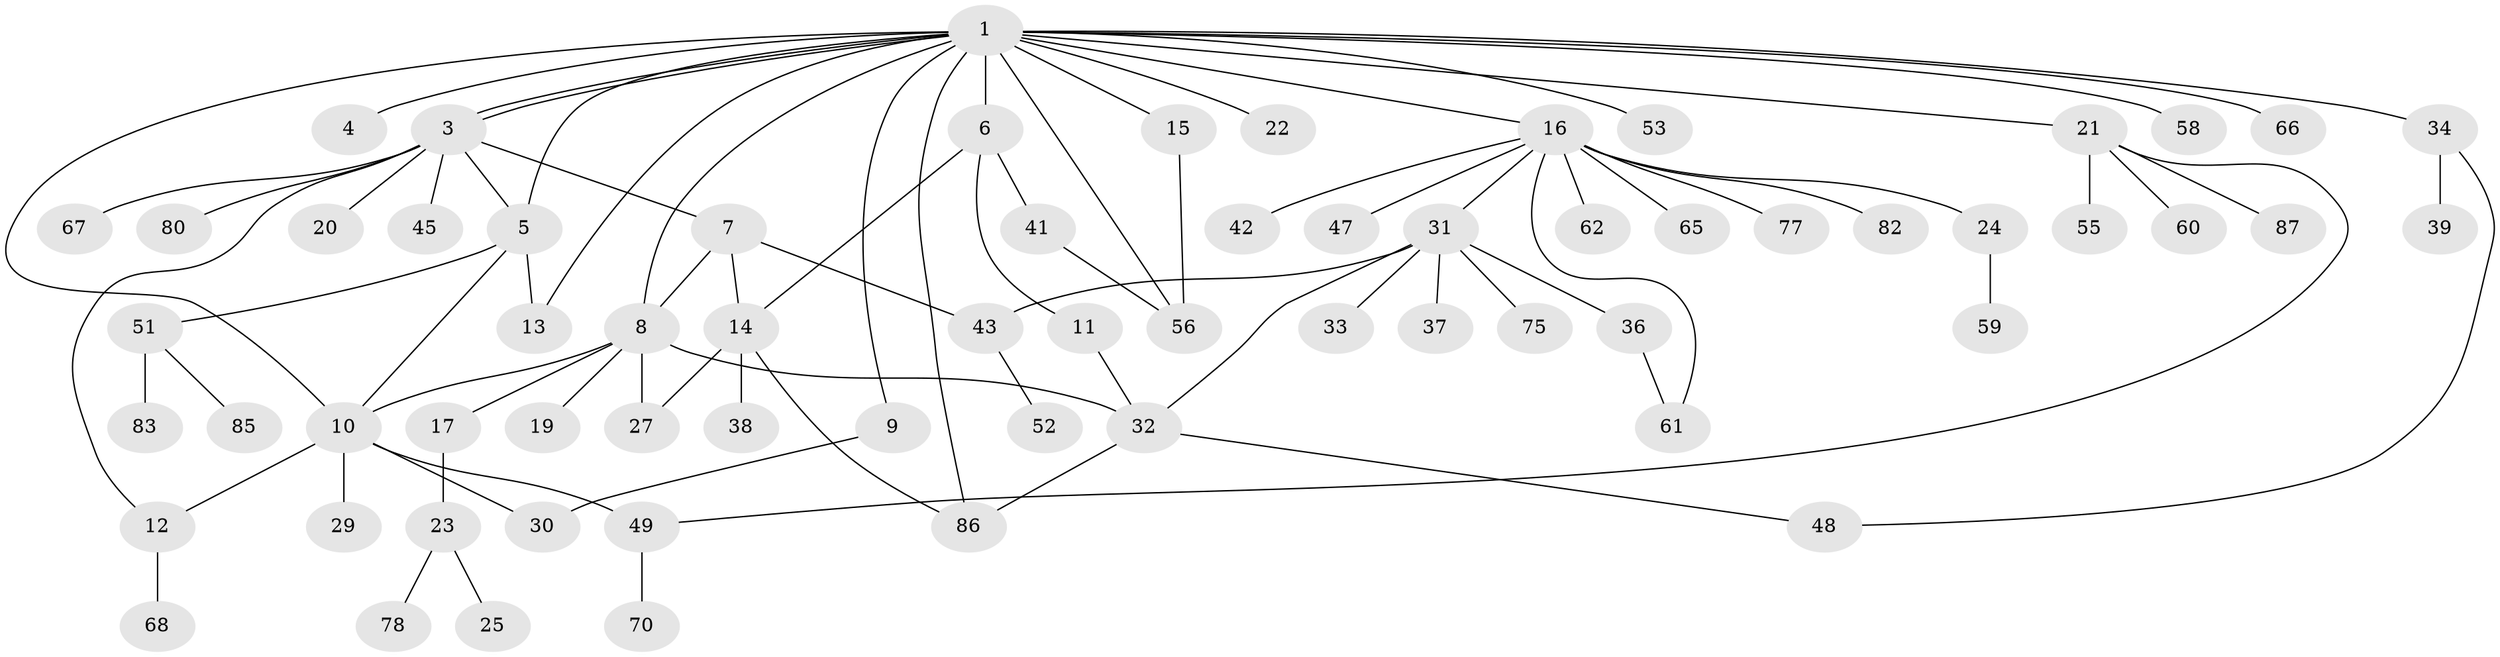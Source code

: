 // original degree distribution, {18: 0.011494252873563218, 3: 0.10344827586206896, 10: 0.011494252873563218, 1: 0.47126436781609193, 2: 0.26436781609195403, 5: 0.022988505747126436, 4: 0.04597701149425287, 7: 0.011494252873563218, 8: 0.022988505747126436, 6: 0.022988505747126436, 11: 0.011494252873563218}
// Generated by graph-tools (version 1.1) at 2025/41/03/06/25 10:41:48]
// undirected, 65 vertices, 84 edges
graph export_dot {
graph [start="1"]
  node [color=gray90,style=filled];
  1 [super="+2"];
  3 [super="+50"];
  4;
  5 [super="+44"];
  6 [super="+46"];
  7 [super="+69"];
  8 [super="+54"];
  9 [super="+63"];
  10 [super="+28"];
  11;
  12;
  13;
  14 [super="+18"];
  15;
  16 [super="+26"];
  17;
  19;
  20;
  21 [super="+73"];
  22;
  23 [super="+76"];
  24 [super="+40"];
  25;
  27;
  29;
  30;
  31 [super="+35"];
  32 [super="+71"];
  33;
  34;
  36;
  37;
  38;
  39;
  41;
  42;
  43 [super="+64"];
  45;
  47;
  48 [super="+81"];
  49 [super="+57"];
  51 [super="+72"];
  52;
  53;
  55;
  56 [super="+84"];
  58;
  59 [super="+74"];
  60;
  61;
  62;
  65 [super="+79"];
  66;
  67;
  68;
  70;
  75;
  77;
  78;
  80;
  82;
  83;
  85;
  86;
  87;
  1 -- 3;
  1 -- 3;
  1 -- 4;
  1 -- 5;
  1 -- 6;
  1 -- 8;
  1 -- 10;
  1 -- 13;
  1 -- 16;
  1 -- 21;
  1 -- 22;
  1 -- 34;
  1 -- 53;
  1 -- 56;
  1 -- 58;
  1 -- 66;
  1 -- 86;
  1 -- 9;
  1 -- 15;
  3 -- 7;
  3 -- 12;
  3 -- 20;
  3 -- 45;
  3 -- 67;
  3 -- 80;
  3 -- 5;
  5 -- 51;
  5 -- 10;
  5 -- 13;
  6 -- 11;
  6 -- 14;
  6 -- 41;
  7 -- 14;
  7 -- 43;
  7 -- 8;
  8 -- 10;
  8 -- 17;
  8 -- 19;
  8 -- 27;
  8 -- 32;
  9 -- 30;
  10 -- 12;
  10 -- 29;
  10 -- 30;
  10 -- 49;
  11 -- 32;
  12 -- 68;
  14 -- 27;
  14 -- 38;
  14 -- 86;
  15 -- 56;
  16 -- 24 [weight=2];
  16 -- 31;
  16 -- 42;
  16 -- 47;
  16 -- 61;
  16 -- 62;
  16 -- 65;
  16 -- 77;
  16 -- 82;
  17 -- 23;
  21 -- 49;
  21 -- 55;
  21 -- 60;
  21 -- 87;
  23 -- 25;
  23 -- 78;
  24 -- 59;
  31 -- 32;
  31 -- 33;
  31 -- 36;
  31 -- 37;
  31 -- 75;
  31 -- 43;
  32 -- 48;
  32 -- 86;
  34 -- 39;
  34 -- 48;
  36 -- 61;
  41 -- 56;
  43 -- 52;
  49 -- 70;
  51 -- 83;
  51 -- 85;
}
